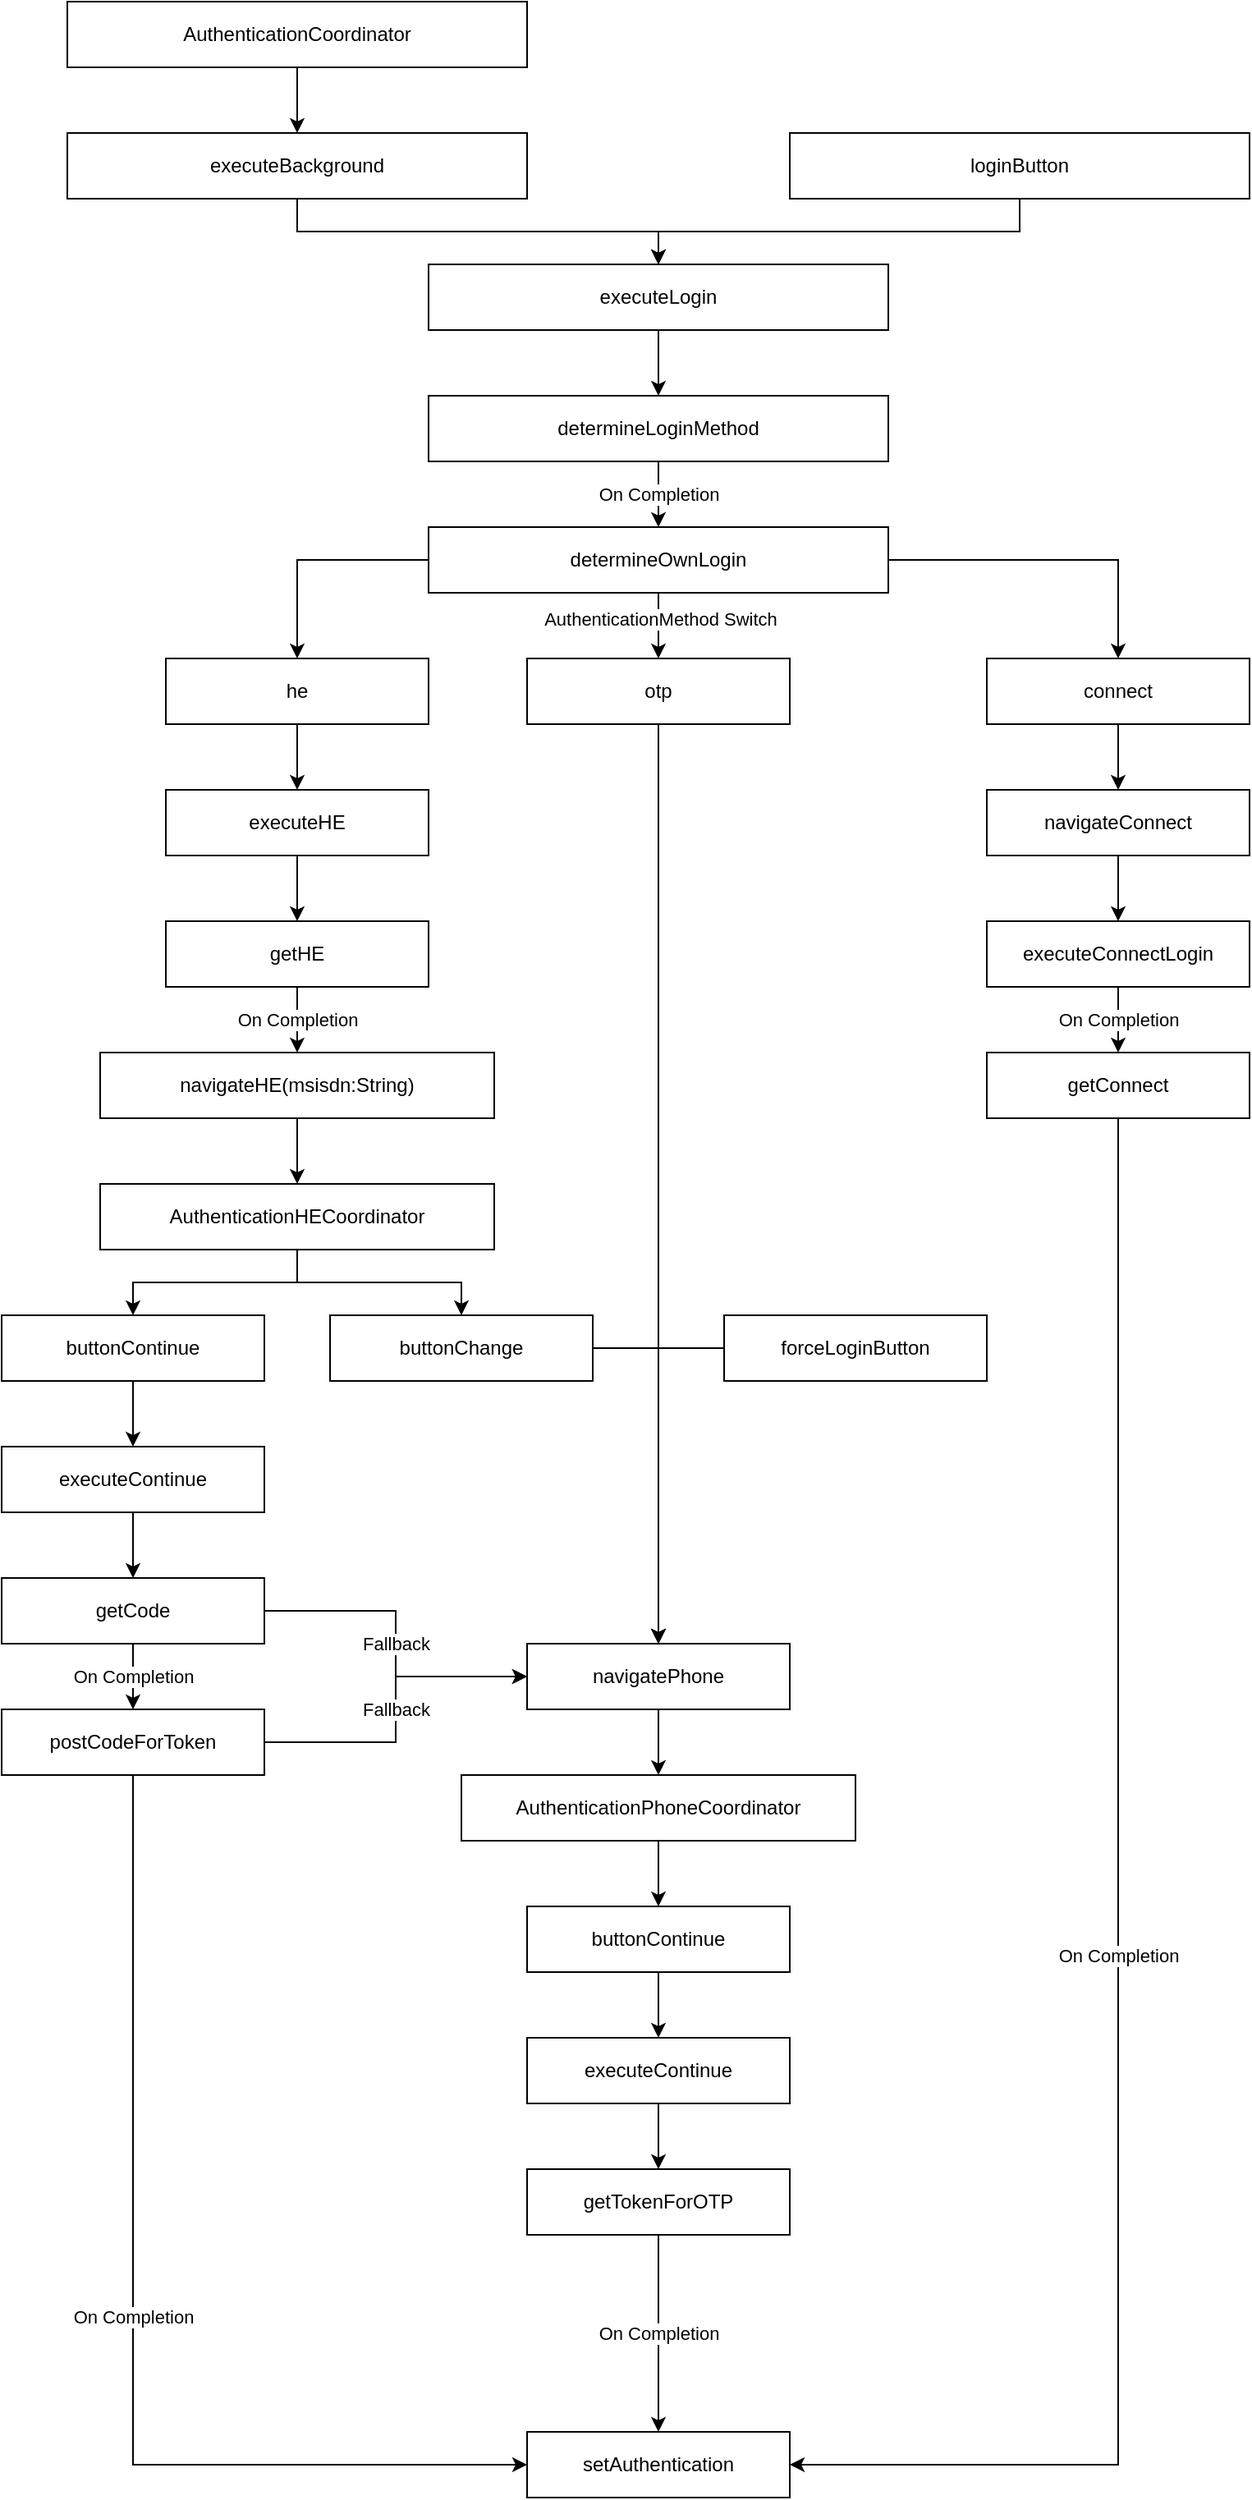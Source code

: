 <mxfile version="21.6.1" type="github">
  <diagram name="Page-1" id="DjaxHwDUr4pckMfMvKmT">
    <mxGraphModel dx="1434" dy="771" grid="1" gridSize="10" guides="1" tooltips="1" connect="1" arrows="1" fold="1" page="1" pageScale="1" pageWidth="827" pageHeight="1169" math="0" shadow="0">
      <root>
        <mxCell id="0" />
        <mxCell id="1" parent="0" />
        <mxCell id="yMz5hPpZdlbzewgeg3ee-5" value="" style="edgeStyle=orthogonalEdgeStyle;rounded=0;orthogonalLoop=1;jettySize=auto;html=1;" edge="1" parent="1" source="yMz5hPpZdlbzewgeg3ee-1" target="yMz5hPpZdlbzewgeg3ee-2">
          <mxGeometry relative="1" as="geometry" />
        </mxCell>
        <mxCell id="yMz5hPpZdlbzewgeg3ee-1" value="AuthenticationCoordinator" style="rounded=0;whiteSpace=wrap;html=1;" vertex="1" parent="1">
          <mxGeometry x="40" y="40" width="280" height="40" as="geometry" />
        </mxCell>
        <mxCell id="yMz5hPpZdlbzewgeg3ee-13" style="edgeStyle=orthogonalEdgeStyle;rounded=0;orthogonalLoop=1;jettySize=auto;html=1;entryX=0.5;entryY=0;entryDx=0;entryDy=0;" edge="1" parent="1" source="yMz5hPpZdlbzewgeg3ee-2" target="yMz5hPpZdlbzewgeg3ee-9">
          <mxGeometry relative="1" as="geometry" />
        </mxCell>
        <mxCell id="yMz5hPpZdlbzewgeg3ee-2" value="executeBackground" style="rounded=0;whiteSpace=wrap;html=1;" vertex="1" parent="1">
          <mxGeometry x="40" y="120" width="280" height="40" as="geometry" />
        </mxCell>
        <mxCell id="yMz5hPpZdlbzewgeg3ee-15" value="" style="edgeStyle=orthogonalEdgeStyle;rounded=0;orthogonalLoop=1;jettySize=auto;html=1;" edge="1" parent="1" source="yMz5hPpZdlbzewgeg3ee-9" target="yMz5hPpZdlbzewgeg3ee-14">
          <mxGeometry relative="1" as="geometry" />
        </mxCell>
        <mxCell id="yMz5hPpZdlbzewgeg3ee-9" value="executeLogin" style="rounded=0;whiteSpace=wrap;html=1;" vertex="1" parent="1">
          <mxGeometry x="260" y="200" width="280" height="40" as="geometry" />
        </mxCell>
        <mxCell id="yMz5hPpZdlbzewgeg3ee-12" value="" style="edgeStyle=orthogonalEdgeStyle;rounded=0;orthogonalLoop=1;jettySize=auto;html=1;" edge="1" parent="1" source="yMz5hPpZdlbzewgeg3ee-11" target="yMz5hPpZdlbzewgeg3ee-9">
          <mxGeometry relative="1" as="geometry" />
        </mxCell>
        <mxCell id="yMz5hPpZdlbzewgeg3ee-11" value="loginButton" style="rounded=0;whiteSpace=wrap;html=1;" vertex="1" parent="1">
          <mxGeometry x="480" y="120" width="280" height="40" as="geometry" />
        </mxCell>
        <mxCell id="yMz5hPpZdlbzewgeg3ee-20" value="On Completion" style="edgeStyle=orthogonalEdgeStyle;rounded=0;orthogonalLoop=1;jettySize=auto;html=1;" edge="1" parent="1" source="yMz5hPpZdlbzewgeg3ee-14" target="yMz5hPpZdlbzewgeg3ee-16">
          <mxGeometry relative="1" as="geometry" />
        </mxCell>
        <mxCell id="yMz5hPpZdlbzewgeg3ee-14" value="determineLoginMethod" style="rounded=0;whiteSpace=wrap;html=1;" vertex="1" parent="1">
          <mxGeometry x="260" y="280" width="280" height="40" as="geometry" />
        </mxCell>
        <mxCell id="yMz5hPpZdlbzewgeg3ee-23" value="" style="edgeStyle=orthogonalEdgeStyle;rounded=0;orthogonalLoop=1;jettySize=auto;html=1;" edge="1" parent="1" source="yMz5hPpZdlbzewgeg3ee-16" target="yMz5hPpZdlbzewgeg3ee-19">
          <mxGeometry relative="1" as="geometry" />
        </mxCell>
        <mxCell id="yMz5hPpZdlbzewgeg3ee-49" value="AuthenticationMethod Switch" style="edgeLabel;html=1;align=center;verticalAlign=middle;resizable=0;points=[];" vertex="1" connectable="0" parent="yMz5hPpZdlbzewgeg3ee-23">
          <mxGeometry x="-0.2" y="1" relative="1" as="geometry">
            <mxPoint as="offset" />
          </mxGeometry>
        </mxCell>
        <mxCell id="yMz5hPpZdlbzewgeg3ee-52" style="edgeStyle=orthogonalEdgeStyle;rounded=0;orthogonalLoop=1;jettySize=auto;html=1;entryX=0.5;entryY=0;entryDx=0;entryDy=0;exitX=1;exitY=0.5;exitDx=0;exitDy=0;" edge="1" parent="1" source="yMz5hPpZdlbzewgeg3ee-16" target="yMz5hPpZdlbzewgeg3ee-46">
          <mxGeometry relative="1" as="geometry" />
        </mxCell>
        <mxCell id="yMz5hPpZdlbzewgeg3ee-53" style="edgeStyle=orthogonalEdgeStyle;rounded=0;orthogonalLoop=1;jettySize=auto;html=1;entryX=0.5;entryY=0;entryDx=0;entryDy=0;exitX=0;exitY=0.5;exitDx=0;exitDy=0;" edge="1" parent="1" source="yMz5hPpZdlbzewgeg3ee-16" target="yMz5hPpZdlbzewgeg3ee-45">
          <mxGeometry relative="1" as="geometry" />
        </mxCell>
        <mxCell id="yMz5hPpZdlbzewgeg3ee-16" value="determineOwnLogin" style="rounded=0;whiteSpace=wrap;html=1;" vertex="1" parent="1">
          <mxGeometry x="260" y="360" width="280" height="40" as="geometry" />
        </mxCell>
        <mxCell id="yMz5hPpZdlbzewgeg3ee-42" value="" style="edgeStyle=orthogonalEdgeStyle;rounded=0;orthogonalLoop=1;jettySize=auto;html=1;" edge="1" parent="1" source="yMz5hPpZdlbzewgeg3ee-18" target="yMz5hPpZdlbzewgeg3ee-41">
          <mxGeometry relative="1" as="geometry" />
        </mxCell>
        <mxCell id="yMz5hPpZdlbzewgeg3ee-18" value="executeHE" style="rounded=0;whiteSpace=wrap;html=1;" vertex="1" parent="1">
          <mxGeometry x="100" y="520" width="160" height="40" as="geometry" />
        </mxCell>
        <mxCell id="yMz5hPpZdlbzewgeg3ee-34" style="edgeStyle=orthogonalEdgeStyle;rounded=0;orthogonalLoop=1;jettySize=auto;html=1;entryX=0.5;entryY=0;entryDx=0;entryDy=0;" edge="1" parent="1" source="yMz5hPpZdlbzewgeg3ee-21" target="yMz5hPpZdlbzewgeg3ee-33">
          <mxGeometry relative="1" as="geometry" />
        </mxCell>
        <mxCell id="yMz5hPpZdlbzewgeg3ee-21" value="navigateConnect" style="rounded=0;whiteSpace=wrap;html=1;" vertex="1" parent="1">
          <mxGeometry x="600" y="520" width="160" height="40" as="geometry" />
        </mxCell>
        <mxCell id="yMz5hPpZdlbzewgeg3ee-76" style="edgeStyle=orthogonalEdgeStyle;rounded=0;orthogonalLoop=1;jettySize=auto;html=1;entryX=0.5;entryY=0;entryDx=0;entryDy=0;" edge="1" parent="1" source="yMz5hPpZdlbzewgeg3ee-19" target="yMz5hPpZdlbzewgeg3ee-62">
          <mxGeometry relative="1" as="geometry" />
        </mxCell>
        <mxCell id="yMz5hPpZdlbzewgeg3ee-19" value="otp" style="rounded=0;whiteSpace=wrap;html=1;" vertex="1" parent="1">
          <mxGeometry x="320" y="440" width="160" height="40" as="geometry" />
        </mxCell>
        <mxCell id="yMz5hPpZdlbzewgeg3ee-47" value="On Completion" style="edgeStyle=orthogonalEdgeStyle;rounded=0;orthogonalLoop=1;jettySize=auto;html=1;" edge="1" parent="1" source="yMz5hPpZdlbzewgeg3ee-33" target="yMz5hPpZdlbzewgeg3ee-36">
          <mxGeometry relative="1" as="geometry" />
        </mxCell>
        <mxCell id="yMz5hPpZdlbzewgeg3ee-33" value="executeConnectLogin" style="rounded=0;whiteSpace=wrap;html=1;" vertex="1" parent="1">
          <mxGeometry x="600" y="600" width="160" height="40" as="geometry" />
        </mxCell>
        <mxCell id="yMz5hPpZdlbzewgeg3ee-40" value="On Completion" style="edgeStyle=orthogonalEdgeStyle;rounded=0;orthogonalLoop=1;jettySize=auto;html=1;exitX=0.5;exitY=1;exitDx=0;exitDy=0;entryX=1;entryY=0.5;entryDx=0;entryDy=0;" edge="1" parent="1" source="yMz5hPpZdlbzewgeg3ee-36" target="yMz5hPpZdlbzewgeg3ee-39">
          <mxGeometry relative="1" as="geometry">
            <mxPoint x="610" y="1550" as="targetPoint" />
            <Array as="points">
              <mxPoint x="680" y="1540" />
            </Array>
          </mxGeometry>
        </mxCell>
        <mxCell id="yMz5hPpZdlbzewgeg3ee-36" value="getConnect" style="rounded=0;whiteSpace=wrap;html=1;" vertex="1" parent="1">
          <mxGeometry x="600" y="680" width="160" height="40" as="geometry" />
        </mxCell>
        <mxCell id="yMz5hPpZdlbzewgeg3ee-39" value="setAuthentication" style="rounded=0;whiteSpace=wrap;html=1;" vertex="1" parent="1">
          <mxGeometry x="320" y="1520" width="160" height="40" as="geometry" />
        </mxCell>
        <mxCell id="yMz5hPpZdlbzewgeg3ee-44" value="On Completion" style="edgeStyle=orthogonalEdgeStyle;rounded=0;orthogonalLoop=1;jettySize=auto;html=1;" edge="1" parent="1" source="yMz5hPpZdlbzewgeg3ee-41" target="yMz5hPpZdlbzewgeg3ee-43">
          <mxGeometry relative="1" as="geometry" />
        </mxCell>
        <mxCell id="yMz5hPpZdlbzewgeg3ee-41" value="getHE" style="rounded=0;whiteSpace=wrap;html=1;" vertex="1" parent="1">
          <mxGeometry x="100" y="600" width="160" height="40" as="geometry" />
        </mxCell>
        <mxCell id="yMz5hPpZdlbzewgeg3ee-55" value="" style="edgeStyle=orthogonalEdgeStyle;rounded=0;orthogonalLoop=1;jettySize=auto;html=1;" edge="1" parent="1" source="yMz5hPpZdlbzewgeg3ee-43" target="yMz5hPpZdlbzewgeg3ee-54">
          <mxGeometry relative="1" as="geometry" />
        </mxCell>
        <mxCell id="yMz5hPpZdlbzewgeg3ee-43" value="navigateHE(msisdn:String)" style="rounded=0;whiteSpace=wrap;html=1;" vertex="1" parent="1">
          <mxGeometry x="60" y="680" width="240" height="40" as="geometry" />
        </mxCell>
        <mxCell id="yMz5hPpZdlbzewgeg3ee-61" value="" style="edgeStyle=orthogonalEdgeStyle;rounded=0;orthogonalLoop=1;jettySize=auto;html=1;" edge="1" parent="1" source="yMz5hPpZdlbzewgeg3ee-45" target="yMz5hPpZdlbzewgeg3ee-18">
          <mxGeometry relative="1" as="geometry" />
        </mxCell>
        <mxCell id="yMz5hPpZdlbzewgeg3ee-45" value="he" style="rounded=0;whiteSpace=wrap;html=1;" vertex="1" parent="1">
          <mxGeometry x="100" y="440" width="160" height="40" as="geometry" />
        </mxCell>
        <mxCell id="yMz5hPpZdlbzewgeg3ee-48" value="" style="edgeStyle=orthogonalEdgeStyle;rounded=0;orthogonalLoop=1;jettySize=auto;html=1;" edge="1" parent="1" source="yMz5hPpZdlbzewgeg3ee-46" target="yMz5hPpZdlbzewgeg3ee-21">
          <mxGeometry relative="1" as="geometry" />
        </mxCell>
        <mxCell id="yMz5hPpZdlbzewgeg3ee-46" value="connect" style="rounded=0;whiteSpace=wrap;html=1;" vertex="1" parent="1">
          <mxGeometry x="600" y="440" width="160" height="40" as="geometry" />
        </mxCell>
        <mxCell id="yMz5hPpZdlbzewgeg3ee-59" style="edgeStyle=orthogonalEdgeStyle;rounded=0;orthogonalLoop=1;jettySize=auto;html=1;entryX=0.5;entryY=0;entryDx=0;entryDy=0;" edge="1" parent="1" source="yMz5hPpZdlbzewgeg3ee-54" target="yMz5hPpZdlbzewgeg3ee-56">
          <mxGeometry relative="1" as="geometry" />
        </mxCell>
        <mxCell id="yMz5hPpZdlbzewgeg3ee-60" style="edgeStyle=orthogonalEdgeStyle;rounded=0;orthogonalLoop=1;jettySize=auto;html=1;" edge="1" parent="1" source="yMz5hPpZdlbzewgeg3ee-54" target="yMz5hPpZdlbzewgeg3ee-58">
          <mxGeometry relative="1" as="geometry" />
        </mxCell>
        <mxCell id="yMz5hPpZdlbzewgeg3ee-54" value="AuthenticationHECoordinator" style="rounded=0;whiteSpace=wrap;html=1;" vertex="1" parent="1">
          <mxGeometry x="60" y="760" width="240" height="40" as="geometry" />
        </mxCell>
        <mxCell id="yMz5hPpZdlbzewgeg3ee-73" style="edgeStyle=orthogonalEdgeStyle;rounded=0;orthogonalLoop=1;jettySize=auto;html=1;exitX=1;exitY=0.5;exitDx=0;exitDy=0;entryX=0.5;entryY=0;entryDx=0;entryDy=0;" edge="1" parent="1" source="yMz5hPpZdlbzewgeg3ee-56" target="yMz5hPpZdlbzewgeg3ee-62">
          <mxGeometry relative="1" as="geometry">
            <mxPoint x="450" y="1000" as="targetPoint" />
          </mxGeometry>
        </mxCell>
        <mxCell id="yMz5hPpZdlbzewgeg3ee-56" value="buttonChange" style="rounded=0;whiteSpace=wrap;html=1;" vertex="1" parent="1">
          <mxGeometry x="200" y="840" width="160" height="40" as="geometry" />
        </mxCell>
        <mxCell id="yMz5hPpZdlbzewgeg3ee-65" value="" style="edgeStyle=orthogonalEdgeStyle;rounded=0;orthogonalLoop=1;jettySize=auto;html=1;" edge="1" parent="1" source="yMz5hPpZdlbzewgeg3ee-58" target="yMz5hPpZdlbzewgeg3ee-64">
          <mxGeometry relative="1" as="geometry" />
        </mxCell>
        <mxCell id="yMz5hPpZdlbzewgeg3ee-58" value="buttonContinue" style="rounded=0;whiteSpace=wrap;html=1;" vertex="1" parent="1">
          <mxGeometry y="840" width="160" height="40" as="geometry" />
        </mxCell>
        <mxCell id="yMz5hPpZdlbzewgeg3ee-67" value="" style="edgeStyle=orthogonalEdgeStyle;rounded=0;orthogonalLoop=1;jettySize=auto;html=1;" edge="1" parent="1" source="yMz5hPpZdlbzewgeg3ee-62" target="yMz5hPpZdlbzewgeg3ee-66">
          <mxGeometry relative="1" as="geometry" />
        </mxCell>
        <mxCell id="yMz5hPpZdlbzewgeg3ee-62" value="navigatePhone" style="rounded=0;whiteSpace=wrap;html=1;" vertex="1" parent="1">
          <mxGeometry x="320" y="1040" width="160" height="40" as="geometry" />
        </mxCell>
        <mxCell id="yMz5hPpZdlbzewgeg3ee-69" value="" style="edgeStyle=orthogonalEdgeStyle;rounded=0;orthogonalLoop=1;jettySize=auto;html=1;" edge="1" parent="1" source="yMz5hPpZdlbzewgeg3ee-64" target="yMz5hPpZdlbzewgeg3ee-68">
          <mxGeometry relative="1" as="geometry" />
        </mxCell>
        <mxCell id="yMz5hPpZdlbzewgeg3ee-64" value="executeContinue" style="rounded=0;whiteSpace=wrap;html=1;" vertex="1" parent="1">
          <mxGeometry y="920" width="160" height="40" as="geometry" />
        </mxCell>
        <mxCell id="yMz5hPpZdlbzewgeg3ee-81" style="edgeStyle=orthogonalEdgeStyle;rounded=0;orthogonalLoop=1;jettySize=auto;html=1;entryX=0.5;entryY=0;entryDx=0;entryDy=0;" edge="1" parent="1" source="yMz5hPpZdlbzewgeg3ee-66" target="yMz5hPpZdlbzewgeg3ee-80">
          <mxGeometry relative="1" as="geometry" />
        </mxCell>
        <mxCell id="yMz5hPpZdlbzewgeg3ee-66" value="AuthenticationPhoneCoordinator" style="rounded=0;whiteSpace=wrap;html=1;" vertex="1" parent="1">
          <mxGeometry x="280" y="1120" width="240" height="40" as="geometry" />
        </mxCell>
        <mxCell id="yMz5hPpZdlbzewgeg3ee-70" value="Fallback" style="edgeStyle=orthogonalEdgeStyle;rounded=0;orthogonalLoop=1;jettySize=auto;html=1;entryX=0;entryY=0.5;entryDx=0;entryDy=0;" edge="1" parent="1" source="yMz5hPpZdlbzewgeg3ee-68" target="yMz5hPpZdlbzewgeg3ee-62">
          <mxGeometry relative="1" as="geometry" />
        </mxCell>
        <mxCell id="yMz5hPpZdlbzewgeg3ee-74" value="On Completion" style="edgeStyle=orthogonalEdgeStyle;rounded=0;orthogonalLoop=1;jettySize=auto;html=1;" edge="1" parent="1" source="yMz5hPpZdlbzewgeg3ee-68" target="yMz5hPpZdlbzewgeg3ee-71">
          <mxGeometry relative="1" as="geometry" />
        </mxCell>
        <mxCell id="yMz5hPpZdlbzewgeg3ee-68" value="getCode" style="rounded=0;whiteSpace=wrap;html=1;" vertex="1" parent="1">
          <mxGeometry y="1000" width="160" height="40" as="geometry" />
        </mxCell>
        <mxCell id="yMz5hPpZdlbzewgeg3ee-72" value="Fallback" style="edgeStyle=orthogonalEdgeStyle;rounded=0;orthogonalLoop=1;jettySize=auto;html=1;entryX=0;entryY=0.5;entryDx=0;entryDy=0;" edge="1" parent="1" source="yMz5hPpZdlbzewgeg3ee-71" target="yMz5hPpZdlbzewgeg3ee-62">
          <mxGeometry relative="1" as="geometry" />
        </mxCell>
        <mxCell id="yMz5hPpZdlbzewgeg3ee-75" value="On Completion" style="edgeStyle=orthogonalEdgeStyle;rounded=0;orthogonalLoop=1;jettySize=auto;html=1;entryX=0;entryY=0.5;entryDx=0;entryDy=0;" edge="1" parent="1" source="yMz5hPpZdlbzewgeg3ee-71" target="yMz5hPpZdlbzewgeg3ee-39">
          <mxGeometry relative="1" as="geometry">
            <mxPoint x="270" y="1530" as="targetPoint" />
            <Array as="points">
              <mxPoint x="80" y="1540" />
            </Array>
          </mxGeometry>
        </mxCell>
        <mxCell id="yMz5hPpZdlbzewgeg3ee-71" value="postCodeForToken" style="rounded=0;whiteSpace=wrap;html=1;" vertex="1" parent="1">
          <mxGeometry y="1080" width="160" height="40" as="geometry" />
        </mxCell>
        <mxCell id="yMz5hPpZdlbzewgeg3ee-78" style="edgeStyle=orthogonalEdgeStyle;rounded=0;orthogonalLoop=1;jettySize=auto;html=1;entryX=0.5;entryY=0;entryDx=0;entryDy=0;exitX=0;exitY=0.5;exitDx=0;exitDy=0;" edge="1" parent="1" source="yMz5hPpZdlbzewgeg3ee-77" target="yMz5hPpZdlbzewgeg3ee-62">
          <mxGeometry relative="1" as="geometry" />
        </mxCell>
        <mxCell id="yMz5hPpZdlbzewgeg3ee-77" value="forceLoginButton" style="rounded=0;whiteSpace=wrap;html=1;" vertex="1" parent="1">
          <mxGeometry x="440" y="840" width="160" height="40" as="geometry" />
        </mxCell>
        <mxCell id="yMz5hPpZdlbzewgeg3ee-85" value="" style="edgeStyle=orthogonalEdgeStyle;rounded=0;orthogonalLoop=1;jettySize=auto;html=1;" edge="1" parent="1" source="yMz5hPpZdlbzewgeg3ee-80" target="yMz5hPpZdlbzewgeg3ee-83">
          <mxGeometry relative="1" as="geometry" />
        </mxCell>
        <mxCell id="yMz5hPpZdlbzewgeg3ee-80" value="buttonContinue" style="rounded=0;whiteSpace=wrap;html=1;" vertex="1" parent="1">
          <mxGeometry x="320" y="1200" width="160" height="40" as="geometry" />
        </mxCell>
        <mxCell id="yMz5hPpZdlbzewgeg3ee-88" value="" style="edgeStyle=orthogonalEdgeStyle;rounded=0;orthogonalLoop=1;jettySize=auto;html=1;" edge="1" parent="1" source="yMz5hPpZdlbzewgeg3ee-83" target="yMz5hPpZdlbzewgeg3ee-87">
          <mxGeometry relative="1" as="geometry" />
        </mxCell>
        <mxCell id="yMz5hPpZdlbzewgeg3ee-83" value="executeContinue" style="rounded=0;whiteSpace=wrap;html=1;" vertex="1" parent="1">
          <mxGeometry x="320" y="1280" width="160" height="40" as="geometry" />
        </mxCell>
        <mxCell id="yMz5hPpZdlbzewgeg3ee-89" value="On Completion" style="edgeStyle=orthogonalEdgeStyle;rounded=0;orthogonalLoop=1;jettySize=auto;html=1;entryX=0.5;entryY=0;entryDx=0;entryDy=0;" edge="1" parent="1" source="yMz5hPpZdlbzewgeg3ee-87" target="yMz5hPpZdlbzewgeg3ee-39">
          <mxGeometry relative="1" as="geometry" />
        </mxCell>
        <mxCell id="yMz5hPpZdlbzewgeg3ee-87" value="getTokenForOTP" style="rounded=0;whiteSpace=wrap;html=1;" vertex="1" parent="1">
          <mxGeometry x="320" y="1360" width="160" height="40" as="geometry" />
        </mxCell>
      </root>
    </mxGraphModel>
  </diagram>
</mxfile>
